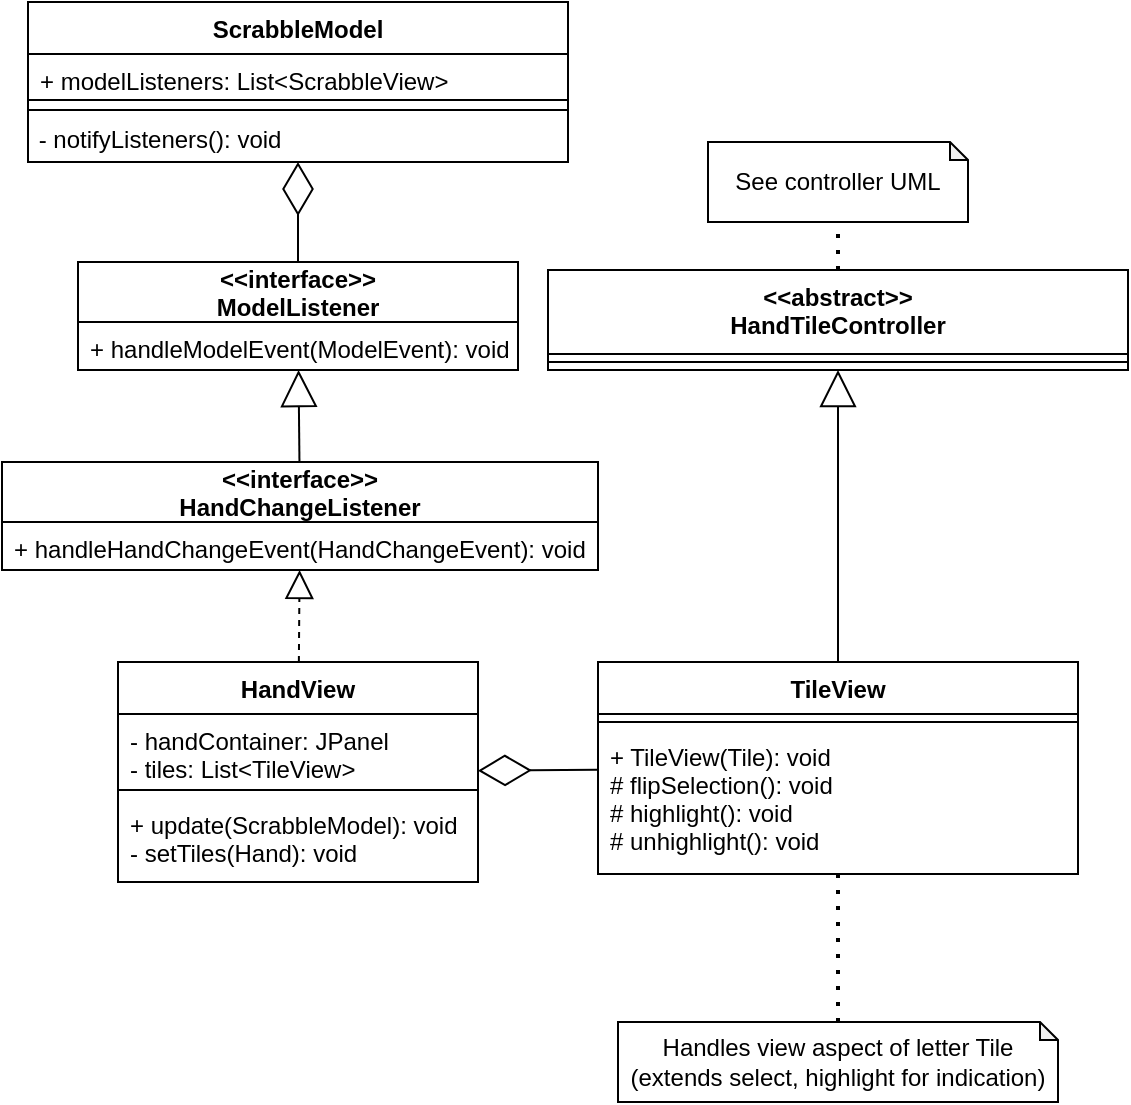 <mxfile version="15.5.4" type="embed" pages="2"><diagram id="imdrc2UIk3vCbtPCmj0C" name="HandView"><mxGraphModel dx="618" dy="295" grid="1" gridSize="10" guides="1" tooltips="1" connect="1" arrows="1" fold="1" page="1" pageScale="1" pageWidth="850" pageHeight="1100" math="0" shadow="0"><root><mxCell id="0"/><mxCell id="1" parent="0"/><mxCell id="6" value="HandView" style="swimlane;fontStyle=1;align=center;verticalAlign=top;childLayout=stackLayout;horizontal=1;startSize=26;horizontalStack=0;resizeParent=1;resizeParentMax=0;resizeLast=0;collapsible=1;marginBottom=0;" parent="1" vertex="1"><mxGeometry x="335" y="510" width="180" height="110" as="geometry"/></mxCell><mxCell id="10" value="- handContainer: JPanel&#10;- tiles: List&lt;TileView&gt;" style="text;strokeColor=none;fillColor=none;align=left;verticalAlign=top;spacingLeft=4;spacingRight=4;overflow=hidden;rotatable=0;points=[[0,0.5],[1,0.5]];portConstraint=eastwest;" parent="6" vertex="1"><mxGeometry y="26" width="180" height="34" as="geometry"/></mxCell><mxCell id="8" value="" style="line;strokeWidth=1;fillColor=none;align=left;verticalAlign=middle;spacingTop=-1;spacingLeft=3;spacingRight=3;rotatable=0;labelPosition=right;points=[];portConstraint=eastwest;" parent="6" vertex="1"><mxGeometry y="60" width="180" height="8" as="geometry"/></mxCell><mxCell id="9" value="+ update(ScrabbleModel): void&#10;- setTiles(Hand): void" style="text;strokeColor=none;fillColor=none;align=left;verticalAlign=top;spacingLeft=4;spacingRight=4;overflow=hidden;rotatable=0;points=[[0,0.5],[1,0.5]];portConstraint=eastwest;" parent="6" vertex="1"><mxGeometry y="68" width="180" height="42" as="geometry"/></mxCell><mxCell id="15" value="&lt;&lt;interface&gt;&gt;&#10;ModelListener" style="swimlane;fontStyle=1;childLayout=stackLayout;horizontal=1;startSize=30;fillColor=none;horizontalStack=0;resizeParent=1;resizeParentMax=0;resizeLast=0;collapsible=1;marginBottom=0;" parent="1" vertex="1"><mxGeometry x="315" y="310" width="220" height="54" as="geometry"/></mxCell><mxCell id="17" value="+ handleModelEvent(ModelEvent): void" style="text;strokeColor=none;fillColor=none;align=left;verticalAlign=top;spacingLeft=4;spacingRight=4;overflow=hidden;rotatable=0;points=[[0,0.5],[1,0.5]];portConstraint=eastwest;fontStyle=0" parent="15" vertex="1"><mxGeometry y="30" width="220" height="24" as="geometry"/></mxCell><mxCell id="21" value="ScrabbleModel" style="swimlane;fontStyle=1;align=center;verticalAlign=top;childLayout=stackLayout;horizontal=1;startSize=26;horizontalStack=0;resizeParent=1;resizeParentMax=0;resizeLast=0;collapsible=1;marginBottom=0;" parent="1" vertex="1"><mxGeometry x="290" y="180" width="270" height="80" as="geometry"/></mxCell><mxCell id="23" value="+ modelListeners: List&lt;ScrabbleView&gt;" style="text;strokeColor=none;fillColor=none;align=left;verticalAlign=top;spacingLeft=4;spacingRight=4;overflow=hidden;rotatable=0;points=[[0,0.5],[1,0.5]];portConstraint=eastwest;" parent="21" vertex="1"><mxGeometry y="26" width="270" height="22" as="geometry"/></mxCell><mxCell id="22" value="" style="line;strokeWidth=1;fillColor=none;align=left;verticalAlign=middle;spacingTop=-1;spacingLeft=3;spacingRight=3;rotatable=0;labelPosition=right;points=[];portConstraint=eastwest;" parent="21" vertex="1"><mxGeometry y="48" width="270" height="2" as="geometry"/></mxCell><mxCell id="24" value="" style="line;strokeWidth=1;fillColor=none;align=left;verticalAlign=middle;spacingTop=-1;spacingLeft=3;spacingRight=3;rotatable=0;labelPosition=right;points=[];portConstraint=eastwest;" parent="21" vertex="1"><mxGeometry y="50" width="270" height="8" as="geometry"/></mxCell><mxCell id="25" value="&lt;span&gt;&amp;nbsp;-&amp;nbsp;&lt;/span&gt;notifyListeners&lt;span&gt;(): void&lt;br&gt;&lt;/span&gt;" style="text;html=1;strokeColor=none;fillColor=none;align=left;verticalAlign=middle;whiteSpace=wrap;rounded=0;" parent="21" vertex="1"><mxGeometry y="58" width="270" height="22" as="geometry"/></mxCell><mxCell id="26" value="" style="endArrow=diamondThin;endFill=0;endSize=24;html=1;rounded=0;" parent="1" source="15" target="21" edge="1"><mxGeometry width="160" relative="1" as="geometry"><mxPoint x="160" y="140" as="sourcePoint"/><mxPoint x="320" y="140" as="targetPoint"/></mxGeometry></mxCell><mxCell id="27" value="TileView" style="swimlane;fontStyle=1;align=center;verticalAlign=top;childLayout=stackLayout;horizontal=1;startSize=26;horizontalStack=0;resizeParent=1;resizeParentMax=0;resizeLast=0;collapsible=1;marginBottom=0;" parent="1" vertex="1"><mxGeometry x="575" y="510" width="240" height="106" as="geometry"/></mxCell><mxCell id="29" value="" style="line;strokeWidth=1;fillColor=none;align=left;verticalAlign=middle;spacingTop=-1;spacingLeft=3;spacingRight=3;rotatable=0;labelPosition=right;points=[];portConstraint=eastwest;" parent="27" vertex="1"><mxGeometry y="26" width="240" height="8" as="geometry"/></mxCell><mxCell id="48" value="+ TileView(Tile): void&#10;# flipSelection(): void&#10;# highlight(): void&#10;# unhighlight(): void" style="text;strokeColor=none;fillColor=none;align=left;verticalAlign=top;spacingLeft=4;spacingRight=4;overflow=hidden;rotatable=0;points=[[0,0.5],[1,0.5]];portConstraint=eastwest;spacingBottom=-1;" parent="27" vertex="1"><mxGeometry y="34" width="240" height="72" as="geometry"/></mxCell><mxCell id="41" value="" style="endArrow=block;endSize=16;endFill=0;html=1;rounded=0;" parent="1" source="27" target="gvYKq0j118C98wlQxHkf-58" edge="1"><mxGeometry width="160" relative="1" as="geometry"><mxPoint x="415" y="134" as="sourcePoint"/><mxPoint x="705" y="98" as="targetPoint"/></mxGeometry></mxCell><mxCell id="43" value="" style="endArrow=diamondThin;endFill=0;endSize=24;html=1;rounded=0;" parent="1" source="27" target="6" edge="1"><mxGeometry width="160" relative="1" as="geometry"><mxPoint x="340" y="149.52" as="sourcePoint"/><mxPoint x="290" y="150.92" as="targetPoint"/></mxGeometry></mxCell><mxCell id="44" value="" style="endArrow=block;dashed=1;endFill=0;endSize=12;html=1;rounded=0;" parent="1" source="6" target="86ChZG9F9VQaobxcDGxL-67" edge="1"><mxGeometry width="160" relative="1" as="geometry"><mxPoint x="400" y="250" as="sourcePoint"/><mxPoint x="420" y="430" as="targetPoint"/></mxGeometry></mxCell><mxCell id="gvYKq0j118C98wlQxHkf-58" value="&lt;&lt;abstract&gt;&gt;&#10;HandTileController" style="swimlane;fontStyle=1;align=center;verticalAlign=top;childLayout=stackLayout;horizontal=1;startSize=42;horizontalStack=0;resizeParent=1;resizeParentMax=0;resizeLast=0;collapsible=1;marginBottom=0;" parent="1" vertex="1"><mxGeometry x="550" y="314" width="290" height="50" as="geometry"/></mxCell><mxCell id="gvYKq0j118C98wlQxHkf-60" value="" style="line;strokeWidth=1;fillColor=none;align=left;verticalAlign=middle;spacingTop=-1;spacingLeft=3;spacingRight=3;rotatable=0;labelPosition=right;points=[];portConstraint=eastwest;" parent="gvYKq0j118C98wlQxHkf-58" vertex="1"><mxGeometry y="42" width="290" height="8" as="geometry"/></mxCell><mxCell id="62" value="" style="endArrow=none;dashed=1;html=1;dashPattern=1 3;strokeWidth=2;rounded=0;" parent="1" source="gvYKq0j118C98wlQxHkf-58" target="64" edge="1"><mxGeometry width="50" height="50" relative="1" as="geometry"><mxPoint x="415" y="254" as="sourcePoint"/><mxPoint x="689.673" y="284" as="targetPoint"/></mxGeometry></mxCell><mxCell id="64" value="See controller UML" style="shape=note;whiteSpace=wrap;html=1;backgroundOutline=1;darkOpacity=0.05;size=9;" parent="1" vertex="1"><mxGeometry x="630" y="250" width="130" height="40" as="geometry"/></mxCell><mxCell id="65" value="Handles view aspect of letter Tile (extends select, highlight for indication)" style="shape=note;whiteSpace=wrap;html=1;backgroundOutline=1;darkOpacity=0.05;size=9;" parent="1" vertex="1"><mxGeometry x="585" y="690" width="220" height="40" as="geometry"/></mxCell><mxCell id="67" value="" style="endArrow=none;dashed=1;html=1;dashPattern=1 3;strokeWidth=2;rounded=0;" parent="1" source="65" target="27" edge="1"><mxGeometry width="50" height="50" relative="1" as="geometry"><mxPoint x="415" y="354" as="sourcePoint"/><mxPoint x="465" y="304" as="targetPoint"/></mxGeometry></mxCell><mxCell id="86ChZG9F9VQaobxcDGxL-67" value="&lt;&lt;interface&gt;&gt;&#10;HandChangeListener" style="swimlane;fontStyle=1;childLayout=stackLayout;horizontal=1;startSize=30;fillColor=none;horizontalStack=0;resizeParent=1;resizeParentMax=0;resizeLast=0;collapsible=1;marginBottom=0;" vertex="1" parent="1"><mxGeometry x="277" y="410" width="298" height="54" as="geometry"/></mxCell><mxCell id="86ChZG9F9VQaobxcDGxL-68" value="+ handleHandChangeEvent(HandChangeEvent): void" style="text;strokeColor=none;fillColor=none;align=left;verticalAlign=top;spacingLeft=4;spacingRight=4;overflow=hidden;rotatable=0;points=[[0,0.5],[1,0.5]];portConstraint=eastwest;fontStyle=0" vertex="1" parent="86ChZG9F9VQaobxcDGxL-67"><mxGeometry y="30" width="298" height="24" as="geometry"/></mxCell><mxCell id="86ChZG9F9VQaobxcDGxL-69" value="" style="endArrow=block;endSize=16;endFill=0;html=1;rounded=0;" edge="1" parent="1" source="86ChZG9F9VQaobxcDGxL-67" target="15"><mxGeometry width="160" relative="1" as="geometry"><mxPoint x="705" y="490" as="sourcePoint"/><mxPoint x="705" y="374" as="targetPoint"/></mxGeometry></mxCell></root></mxGraphModel></diagram><diagram id="0tuj-iBOiGT-VxvOUSF6" name="HandController"><mxGraphModel dx="574" dy="416" grid="1" gridSize="10" guides="1" tooltips="1" connect="1" arrows="1" fold="1" page="1" pageScale="1" pageWidth="850" pageHeight="1100" math="0" shadow="0"><root><mxCell id="3sHDBAHJe_VRRzwY2jtt-0"/><mxCell id="3sHDBAHJe_VRRzwY2jtt-1" parent="3sHDBAHJe_VRRzwY2jtt-0"/><mxCell id="3sHDBAHJe_VRRzwY2jtt-2" value="&lt;&lt;abstract&gt;&gt;&#10;HandTileController" style="swimlane;fontStyle=1;align=center;verticalAlign=top;childLayout=stackLayout;horizontal=1;startSize=36;horizontalStack=0;resizeParent=1;resizeParentMax=0;resizeLast=0;collapsible=1;marginBottom=0;" parent="3sHDBAHJe_VRRzwY2jtt-1" vertex="1"><mxGeometry x="100" y="274" width="290" height="160" as="geometry"/></mxCell><mxCell id="3sHDBAHJe_VRRzwY2jtt-3" value="- controllerListeners: SCrontollerListener&#10;- tile: Tile" style="text;strokeColor=none;fillColor=none;align=left;verticalAlign=top;spacingLeft=4;spacingRight=4;overflow=hidden;rotatable=0;points=[[0,0.5],[1,0.5]];portConstraint=eastwest;" parent="3sHDBAHJe_VRRzwY2jtt-2" vertex="1"><mxGeometry y="36" width="290" height="34" as="geometry"/></mxCell><mxCell id="3sHDBAHJe_VRRzwY2jtt-4" value="" style="line;strokeWidth=1;fillColor=none;align=left;verticalAlign=middle;spacingTop=-1;spacingLeft=3;spacingRight=3;rotatable=0;labelPosition=right;points=[];portConstraint=eastwest;" parent="3sHDBAHJe_VRRzwY2jtt-2" vertex="1"><mxGeometry y="70" width="290" height="8" as="geometry"/></mxCell><mxCell id="3sHDBAHJe_VRRzwY2jtt-5" value="+ HandController(Letter): void&#10;+ addControllerListener(SControllerListener): void&#10;# flipSelection(): void&#10;# highlight(): void&#10;# unhighlight(): void" style="text;strokeColor=none;fillColor=none;align=left;verticalAlign=top;spacingLeft=4;spacingRight=4;overflow=hidden;rotatable=0;points=[[0,0.5],[1,0.5]];portConstraint=eastwest;" parent="3sHDBAHJe_VRRzwY2jtt-2" vertex="1"><mxGeometry y="78" width="290" height="82" as="geometry"/></mxCell><mxCell id="3sHDBAHJe_VRRzwY2jtt-6" value="&lt;&lt;abstract&gt;&gt;&#10;MouseAdapter" style="swimlane;fontStyle=1;childLayout=stackLayout;horizontal=1;startSize=30;fillColor=none;horizontalStack=0;resizeParent=1;resizeParentMax=0;resizeLast=0;collapsible=1;marginBottom=0;" parent="3sHDBAHJe_VRRzwY2jtt-1" vertex="1"><mxGeometry x="560" y="60" width="180" height="80" as="geometry"/></mxCell><mxCell id="3sHDBAHJe_VRRzwY2jtt-7" value="+ mouseClicked(MouseEvent)&#10;+ mouseExited(MouseEvent)&#10;+ mouseEntered(MouseEvent)" style="text;strokeColor=none;fillColor=none;align=left;verticalAlign=top;spacingLeft=4;spacingRight=4;overflow=hidden;rotatable=0;points=[[0,0.5],[1,0.5]];portConstraint=eastwest;fontStyle=0" parent="3sHDBAHJe_VRRzwY2jtt-6" vertex="1"><mxGeometry y="30" width="180" height="50" as="geometry"/></mxCell><mxCell id="3sHDBAHJe_VRRzwY2jtt-9" value="&lt;&lt;interface&gt;&gt;&#10;SController" style="swimlane;fontStyle=1;childLayout=stackLayout;horizontal=1;startSize=30;fillColor=none;horizontalStack=0;resizeParent=1;resizeParentMax=0;resizeLast=0;collapsible=1;marginBottom=0;" parent="3sHDBAHJe_VRRzwY2jtt-1" vertex="1"><mxGeometry x="510" y="334" width="290" height="70" as="geometry"/></mxCell><mxCell id="3sHDBAHJe_VRRzwY2jtt-10" value="+ addControllerListener(SControllerListener): void&#10;+ notifyControllerListeners(): void" style="text;strokeColor=none;fillColor=none;align=left;verticalAlign=top;spacingLeft=4;spacingRight=4;overflow=hidden;rotatable=0;points=[[0,0.5],[1,0.5]];portConstraint=eastwest;fontStyle=0" parent="3sHDBAHJe_VRRzwY2jtt-9" vertex="1"><mxGeometry y="30" width="290" height="40" as="geometry"/></mxCell><mxCell id="3sHDBAHJe_VRRzwY2jtt-11" value="" style="endArrow=block;dashed=1;endFill=0;endSize=12;html=1;rounded=0;" parent="3sHDBAHJe_VRRzwY2jtt-1" source="3sHDBAHJe_VRRzwY2jtt-2" target="3sHDBAHJe_VRRzwY2jtt-9" edge="1"><mxGeometry width="160" relative="1" as="geometry"><mxPoint x="400" y="299.565" as="sourcePoint"/><mxPoint x="245" y="230" as="targetPoint"/></mxGeometry></mxCell><mxCell id="3sHDBAHJe_VRRzwY2jtt-12" value="Flip selection notifiescontrol listeners;" style="shape=note;whiteSpace=wrap;html=1;backgroundOutline=1;darkOpacity=0.05;size=14;" parent="3sHDBAHJe_VRRzwY2jtt-1" vertex="1"><mxGeometry x="490" y="480" width="230" height="50" as="geometry"/></mxCell><mxCell id="3sHDBAHJe_VRRzwY2jtt-13" value="" style="endArrow=none;dashed=1;html=1;dashPattern=1 3;strokeWidth=2;rounded=0;" parent="3sHDBAHJe_VRRzwY2jtt-1" source="3sHDBAHJe_VRRzwY2jtt-12" target="3sHDBAHJe_VRRzwY2jtt-2" edge="1"><mxGeometry width="50" height="50" relative="1" as="geometry"><mxPoint x="685" y="290" as="sourcePoint"/><mxPoint x="685" y="270" as="targetPoint"/></mxGeometry></mxCell><mxCell id="fIHrrHM93_3xflL22wo_-0" value="MouseHandler" style="swimlane;fontStyle=1;align=center;verticalAlign=top;childLayout=stackLayout;horizontal=1;startSize=26;horizontalStack=0;resizeParent=1;resizeParentMax=0;resizeLast=0;collapsible=1;marginBottom=0;" vertex="1" parent="3sHDBAHJe_VRRzwY2jtt-1"><mxGeometry x="540" y="190" width="220" height="96" as="geometry"/></mxCell><mxCell id="fIHrrHM93_3xflL22wo_-2" value="" style="line;strokeWidth=1;fillColor=none;align=left;verticalAlign=middle;spacingTop=-1;spacingLeft=3;spacingRight=3;rotatable=0;labelPosition=right;points=[];portConstraint=eastwest;" vertex="1" parent="fIHrrHM93_3xflL22wo_-0"><mxGeometry y="26" width="220" height="8" as="geometry"/></mxCell><mxCell id="fIHrrHM93_3xflL22wo_-3" value="+ MouseHandler(): void&#10;+ mouseClicked(MouseEvent): void&#10;+ mouseExited(MouseEvent): void&#10;+ mouseEntered(MouseEvent): void&#10;" style="text;strokeColor=none;fillColor=none;align=left;verticalAlign=top;spacingLeft=4;spacingRight=4;overflow=hidden;rotatable=0;points=[[0,0.5],[1,0.5]];portConstraint=eastwest;" vertex="1" parent="fIHrrHM93_3xflL22wo_-0"><mxGeometry y="34" width="220" height="62" as="geometry"/></mxCell><mxCell id="fIHrrHM93_3xflL22wo_-4" value="JPanel" style="swimlane;fontStyle=1;align=center;verticalAlign=top;childLayout=stackLayout;horizontal=1;startSize=26;horizontalStack=0;resizeParent=1;resizeParentMax=0;resizeLast=0;collapsible=1;marginBottom=0;" vertex="1" parent="3sHDBAHJe_VRRzwY2jtt-1"><mxGeometry x="135" y="120" width="220" height="60" as="geometry"/></mxCell><mxCell id="fIHrrHM93_3xflL22wo_-6" value="" style="line;strokeWidth=1;fillColor=none;align=left;verticalAlign=middle;spacingTop=-1;spacingLeft=3;spacingRight=3;rotatable=0;labelPosition=right;points=[];portConstraint=eastwest;" vertex="1" parent="fIHrrHM93_3xflL22wo_-4"><mxGeometry y="26" width="220" height="8" as="geometry"/></mxCell><mxCell id="fIHrrHM93_3xflL22wo_-8" value="+ addMouseListener(): void" style="text;strokeColor=none;fillColor=none;align=left;verticalAlign=top;spacingLeft=4;spacingRight=4;overflow=hidden;rotatable=0;points=[[0,0.5],[1,0.5]];portConstraint=eastwest;" vertex="1" parent="fIHrrHM93_3xflL22wo_-4"><mxGeometry y="34" width="220" height="26" as="geometry"/></mxCell><mxCell id="fIHrrHM93_3xflL22wo_-10" value="" style="endArrow=open;startArrow=circlePlus;endFill=0;startFill=0;endSize=8;html=1;rounded=0;" edge="1" parent="3sHDBAHJe_VRRzwY2jtt-1" source="3sHDBAHJe_VRRzwY2jtt-2" target="fIHrrHM93_3xflL22wo_-0"><mxGeometry width="160" relative="1" as="geometry"><mxPoint x="370" y="310" as="sourcePoint"/><mxPoint x="490" y="180" as="targetPoint"/></mxGeometry></mxCell><mxCell id="fIHrrHM93_3xflL22wo_-11" value="" style="endArrow=block;endSize=16;endFill=0;html=1;rounded=0;" edge="1" parent="3sHDBAHJe_VRRzwY2jtt-1" source="3sHDBAHJe_VRRzwY2jtt-2" target="fIHrrHM93_3xflL22wo_-4"><mxGeometry width="160" relative="1" as="geometry"><mxPoint x="370" y="310" as="sourcePoint"/><mxPoint x="530" y="310" as="targetPoint"/></mxGeometry></mxCell><mxCell id="GtpeZxUbgAzMBP2RoYqJ-0" value="" style="endArrow=block;endSize=16;endFill=0;html=1;rounded=0;" edge="1" parent="3sHDBAHJe_VRRzwY2jtt-1" source="fIHrrHM93_3xflL22wo_-0" target="3sHDBAHJe_VRRzwY2jtt-6"><mxGeometry width="160" relative="1" as="geometry"><mxPoint x="255" y="284" as="sourcePoint"/><mxPoint x="255" y="190" as="targetPoint"/></mxGeometry></mxCell></root></mxGraphModel></diagram></mxfile>